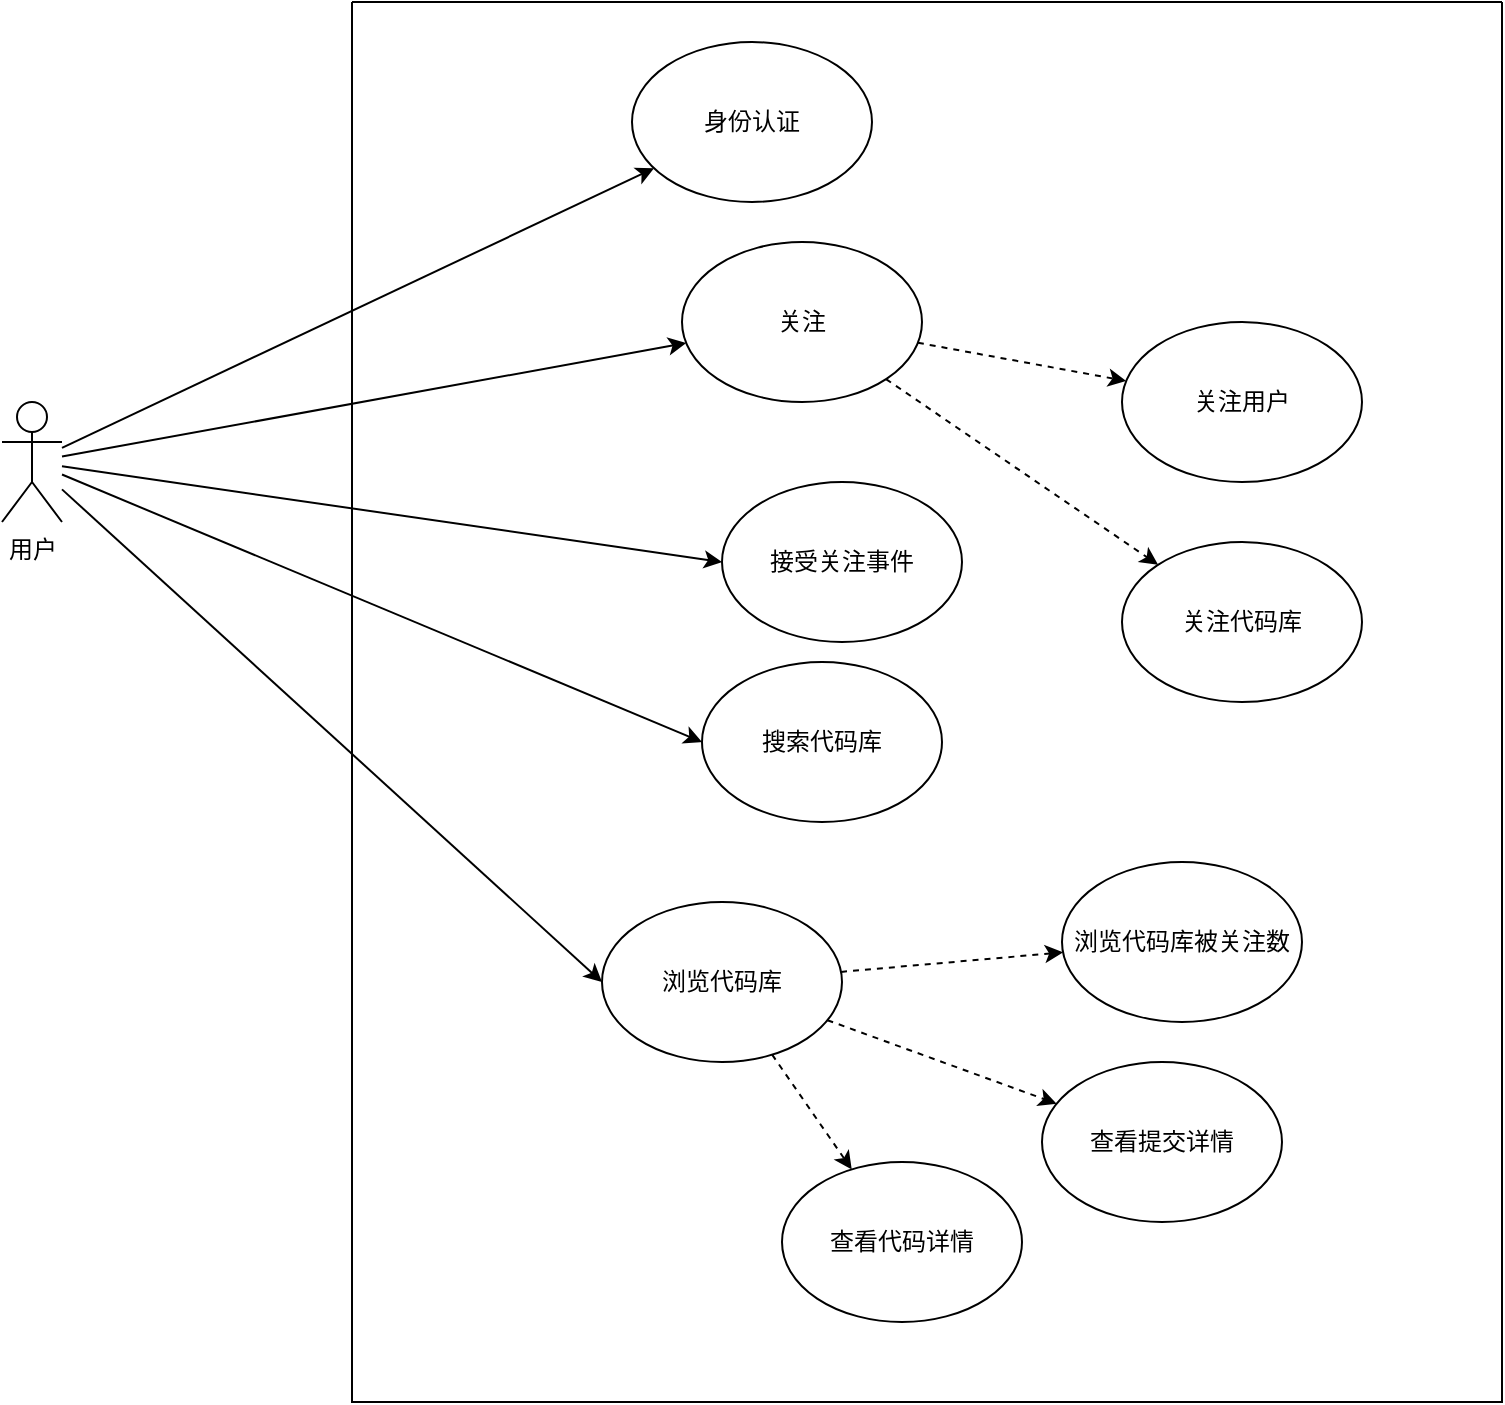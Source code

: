 <mxfile version="14.6.10" type="github">
  <diagram name="Page-1" id="e7e014a7-5840-1c2e-5031-d8a46d1fe8dd">
    <mxGraphModel dx="1483" dy="829" grid="1" gridSize="10" guides="1" tooltips="1" connect="1" arrows="1" fold="1" page="1" pageScale="1" pageWidth="1169" pageHeight="826" background="#ffffff" math="0" shadow="0">
      <root>
        <mxCell id="0" />
        <mxCell id="1" parent="0" />
        <mxCell id="kIDNEu0PLau3PF2GUEdE-64" style="edgeStyle=none;rounded=0;orthogonalLoop=1;jettySize=auto;html=1;" edge="1" parent="1" source="kIDNEu0PLau3PF2GUEdE-41" target="kIDNEu0PLau3PF2GUEdE-42">
          <mxGeometry relative="1" as="geometry" />
        </mxCell>
        <mxCell id="kIDNEu0PLau3PF2GUEdE-65" style="edgeStyle=none;rounded=0;orthogonalLoop=1;jettySize=auto;html=1;" edge="1" parent="1" source="kIDNEu0PLau3PF2GUEdE-41" target="kIDNEu0PLau3PF2GUEdE-47">
          <mxGeometry relative="1" as="geometry" />
        </mxCell>
        <mxCell id="kIDNEu0PLau3PF2GUEdE-66" style="edgeStyle=none;rounded=0;orthogonalLoop=1;jettySize=auto;html=1;entryX=0;entryY=0.5;entryDx=0;entryDy=0;" edge="1" parent="1" source="kIDNEu0PLau3PF2GUEdE-41" target="kIDNEu0PLau3PF2GUEdE-48">
          <mxGeometry relative="1" as="geometry" />
        </mxCell>
        <mxCell id="kIDNEu0PLau3PF2GUEdE-68" style="edgeStyle=none;rounded=0;orthogonalLoop=1;jettySize=auto;html=1;entryX=0;entryY=0.5;entryDx=0;entryDy=0;" edge="1" parent="1" source="kIDNEu0PLau3PF2GUEdE-41" target="kIDNEu0PLau3PF2GUEdE-56">
          <mxGeometry relative="1" as="geometry" />
        </mxCell>
        <mxCell id="kIDNEu0PLau3PF2GUEdE-69" style="edgeStyle=none;rounded=0;orthogonalLoop=1;jettySize=auto;html=1;entryX=0;entryY=0.5;entryDx=0;entryDy=0;" edge="1" parent="1" source="kIDNEu0PLau3PF2GUEdE-41" target="kIDNEu0PLau3PF2GUEdE-57">
          <mxGeometry relative="1" as="geometry" />
        </mxCell>
        <mxCell id="kIDNEu0PLau3PF2GUEdE-41" value="用户" style="shape=umlActor;verticalLabelPosition=bottom;verticalAlign=top;html=1;outlineConnect=0;" vertex="1" parent="1">
          <mxGeometry x="150" y="430" width="30" height="60" as="geometry" />
        </mxCell>
        <mxCell id="kIDNEu0PLau3PF2GUEdE-45" value="" style="swimlane;startSize=0;" vertex="1" parent="1">
          <mxGeometry x="325" y="230" width="575" height="700" as="geometry" />
        </mxCell>
        <mxCell id="kIDNEu0PLau3PF2GUEdE-53" style="rounded=0;orthogonalLoop=1;jettySize=auto;html=1;dashed=1;" edge="1" parent="kIDNEu0PLau3PF2GUEdE-45" source="kIDNEu0PLau3PF2GUEdE-47" target="kIDNEu0PLau3PF2GUEdE-49">
          <mxGeometry relative="1" as="geometry" />
        </mxCell>
        <mxCell id="kIDNEu0PLau3PF2GUEdE-55" style="edgeStyle=none;rounded=0;orthogonalLoop=1;jettySize=auto;html=1;dashed=1;" edge="1" parent="kIDNEu0PLau3PF2GUEdE-45" source="kIDNEu0PLau3PF2GUEdE-47" target="kIDNEu0PLau3PF2GUEdE-54">
          <mxGeometry relative="1" as="geometry" />
        </mxCell>
        <mxCell id="kIDNEu0PLau3PF2GUEdE-47" value="关注" style="ellipse;whiteSpace=wrap;html=1;" vertex="1" parent="kIDNEu0PLau3PF2GUEdE-45">
          <mxGeometry x="165" y="120" width="120" height="80" as="geometry" />
        </mxCell>
        <mxCell id="kIDNEu0PLau3PF2GUEdE-42" value="身份认证" style="ellipse;whiteSpace=wrap;html=1;" vertex="1" parent="kIDNEu0PLau3PF2GUEdE-45">
          <mxGeometry x="140" y="20" width="120" height="80" as="geometry" />
        </mxCell>
        <mxCell id="kIDNEu0PLau3PF2GUEdE-48" value="接受关注事件" style="ellipse;whiteSpace=wrap;html=1;" vertex="1" parent="kIDNEu0PLau3PF2GUEdE-45">
          <mxGeometry x="185" y="240" width="120" height="80" as="geometry" />
        </mxCell>
        <mxCell id="kIDNEu0PLau3PF2GUEdE-49" value="关注用户" style="ellipse;whiteSpace=wrap;html=1;" vertex="1" parent="kIDNEu0PLau3PF2GUEdE-45">
          <mxGeometry x="385" y="160" width="120" height="80" as="geometry" />
        </mxCell>
        <mxCell id="kIDNEu0PLau3PF2GUEdE-54" value="关注代码库" style="ellipse;whiteSpace=wrap;html=1;" vertex="1" parent="kIDNEu0PLau3PF2GUEdE-45">
          <mxGeometry x="385" y="270" width="120" height="80" as="geometry" />
        </mxCell>
        <mxCell id="kIDNEu0PLau3PF2GUEdE-56" value="搜索代码库" style="ellipse;whiteSpace=wrap;html=1;" vertex="1" parent="kIDNEu0PLau3PF2GUEdE-45">
          <mxGeometry x="175" y="330" width="120" height="80" as="geometry" />
        </mxCell>
        <mxCell id="kIDNEu0PLau3PF2GUEdE-61" style="edgeStyle=none;rounded=0;orthogonalLoop=1;jettySize=auto;html=1;dashed=1;" edge="1" parent="kIDNEu0PLau3PF2GUEdE-45" source="kIDNEu0PLau3PF2GUEdE-57" target="kIDNEu0PLau3PF2GUEdE-58">
          <mxGeometry relative="1" as="geometry" />
        </mxCell>
        <mxCell id="kIDNEu0PLau3PF2GUEdE-62" style="edgeStyle=none;rounded=0;orthogonalLoop=1;jettySize=auto;html=1;dashed=1;" edge="1" parent="kIDNEu0PLau3PF2GUEdE-45" source="kIDNEu0PLau3PF2GUEdE-57" target="kIDNEu0PLau3PF2GUEdE-59">
          <mxGeometry relative="1" as="geometry" />
        </mxCell>
        <mxCell id="kIDNEu0PLau3PF2GUEdE-63" style="edgeStyle=none;rounded=0;orthogonalLoop=1;jettySize=auto;html=1;dashed=1;" edge="1" parent="kIDNEu0PLau3PF2GUEdE-45" source="kIDNEu0PLau3PF2GUEdE-57" target="kIDNEu0PLau3PF2GUEdE-60">
          <mxGeometry relative="1" as="geometry" />
        </mxCell>
        <mxCell id="kIDNEu0PLau3PF2GUEdE-57" value="浏览代码库" style="ellipse;whiteSpace=wrap;html=1;" vertex="1" parent="kIDNEu0PLau3PF2GUEdE-45">
          <mxGeometry x="125" y="450" width="120" height="80" as="geometry" />
        </mxCell>
        <mxCell id="kIDNEu0PLau3PF2GUEdE-58" value="浏览代码库被关注数" style="ellipse;whiteSpace=wrap;html=1;" vertex="1" parent="kIDNEu0PLau3PF2GUEdE-45">
          <mxGeometry x="355" y="430" width="120" height="80" as="geometry" />
        </mxCell>
        <mxCell id="kIDNEu0PLau3PF2GUEdE-59" value="查看提交详情" style="ellipse;whiteSpace=wrap;html=1;" vertex="1" parent="kIDNEu0PLau3PF2GUEdE-45">
          <mxGeometry x="345" y="530" width="120" height="80" as="geometry" />
        </mxCell>
        <mxCell id="kIDNEu0PLau3PF2GUEdE-60" value="查看代码详情" style="ellipse;whiteSpace=wrap;html=1;" vertex="1" parent="kIDNEu0PLau3PF2GUEdE-45">
          <mxGeometry x="215" y="580" width="120" height="80" as="geometry" />
        </mxCell>
      </root>
    </mxGraphModel>
  </diagram>
</mxfile>
